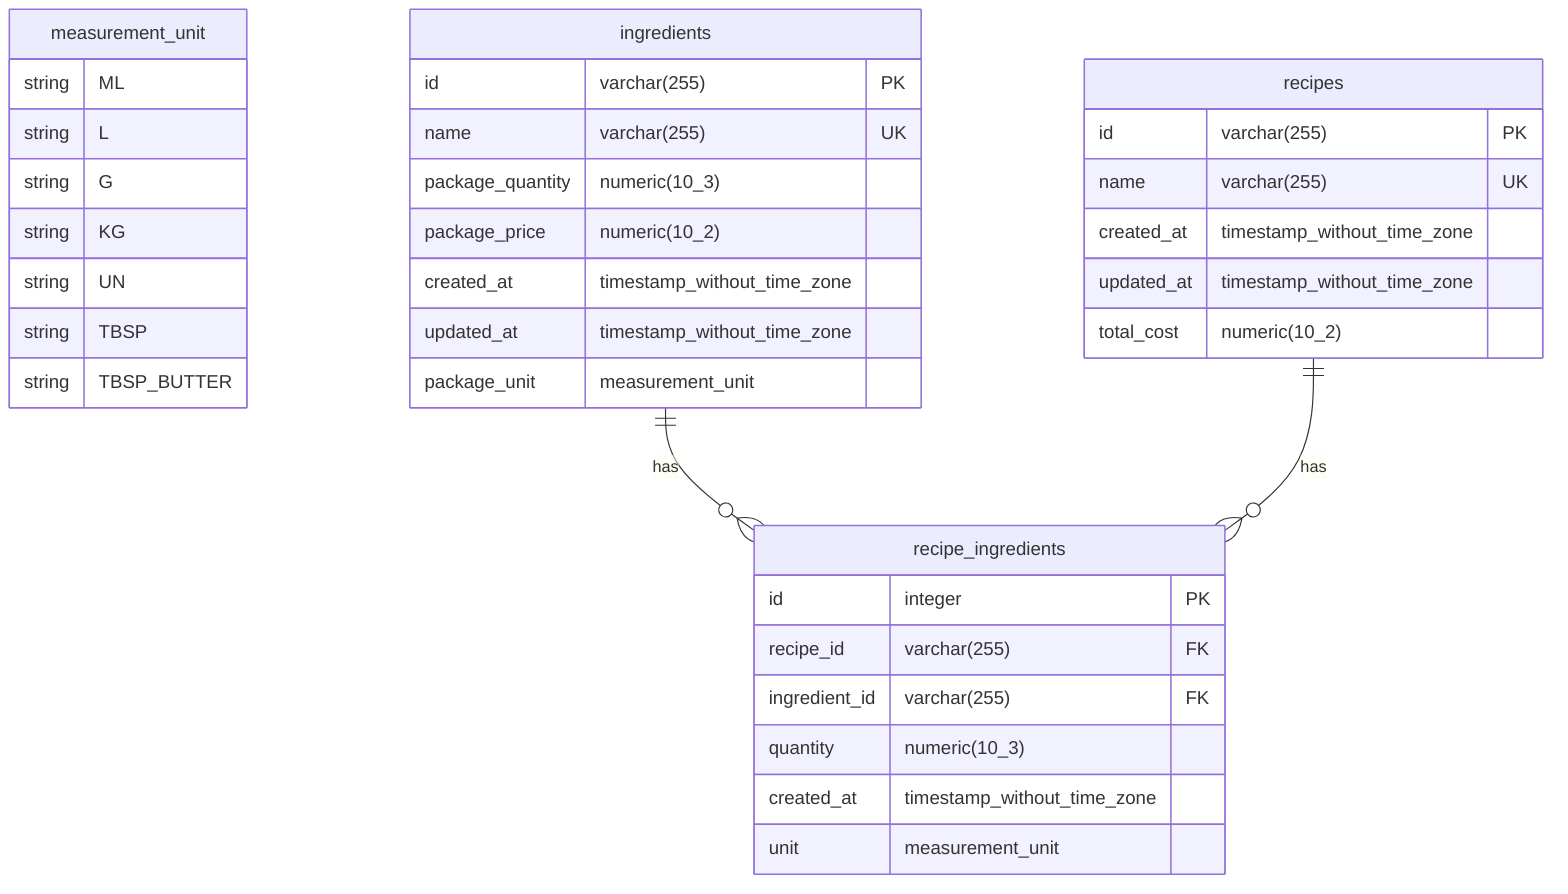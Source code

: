 erDiagram

    measurement_unit {
        string ML
        string L
        string G
        string KG
        string UN
        string TBSP
        string TBSP_BUTTER
    }

    ingredients {
        id varchar(255) PK
        name varchar(255) UK
        package_quantity numeric(10_3)
        package_price numeric(10_2)
        created_at timestamp_without_time_zone
        updated_at timestamp_without_time_zone
        package_unit measurement_unit
    }

    recipe_ingredients {
        id integer PK
        recipe_id varchar(255) FK
        ingredient_id varchar(255) FK
        quantity numeric(10_3)
        created_at timestamp_without_time_zone
        unit measurement_unit
    }

    recipes {
        id varchar(255) PK
        name varchar(255) UK
        created_at timestamp_without_time_zone
        updated_at timestamp_without_time_zone
        total_cost numeric(10_2)
    }

    ingredients ||--o{ recipe_ingredients : "has"
    recipes ||--o{ recipe_ingredients : "has"